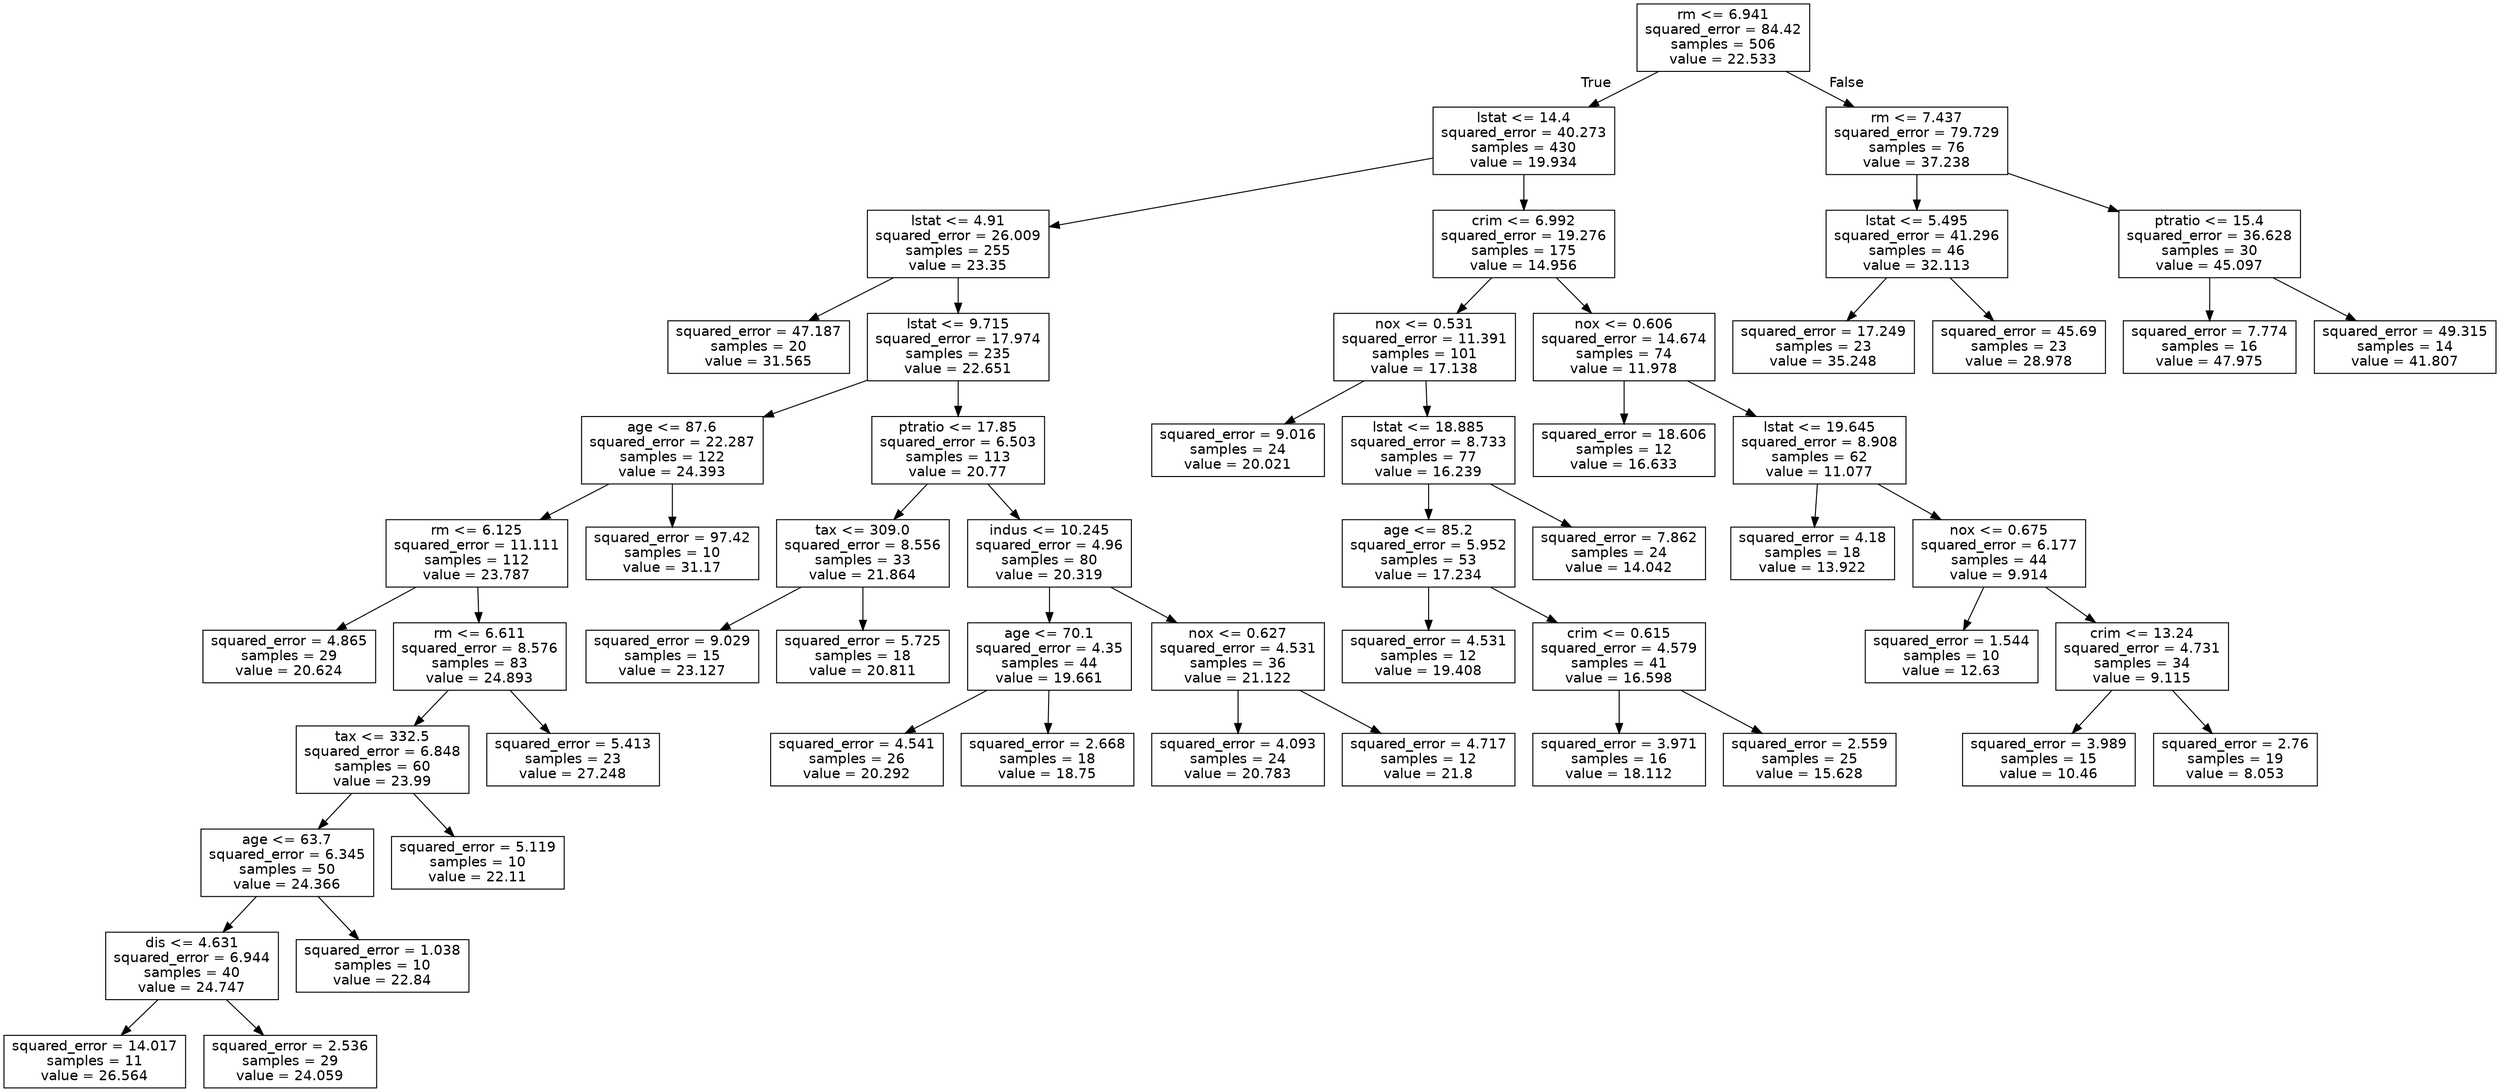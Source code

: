 digraph Tree {
node [shape=box, fontname="helvetica"] ;
edge [fontname="helvetica"] ;
0 [label="rm <= 6.941\nsquared_error = 84.42\nsamples = 506\nvalue = 22.533"] ;
1 [label="lstat <= 14.4\nsquared_error = 40.273\nsamples = 430\nvalue = 19.934"] ;
0 -> 1 [labeldistance=2.5, labelangle=45, headlabel="True"] ;
2 [label="lstat <= 4.91\nsquared_error = 26.009\nsamples = 255\nvalue = 23.35"] ;
1 -> 2 ;
3 [label="squared_error = 47.187\nsamples = 20\nvalue = 31.565"] ;
2 -> 3 ;
4 [label="lstat <= 9.715\nsquared_error = 17.974\nsamples = 235\nvalue = 22.651"] ;
2 -> 4 ;
5 [label="age <= 87.6\nsquared_error = 22.287\nsamples = 122\nvalue = 24.393"] ;
4 -> 5 ;
6 [label="rm <= 6.125\nsquared_error = 11.111\nsamples = 112\nvalue = 23.787"] ;
5 -> 6 ;
7 [label="squared_error = 4.865\nsamples = 29\nvalue = 20.624"] ;
6 -> 7 ;
8 [label="rm <= 6.611\nsquared_error = 8.576\nsamples = 83\nvalue = 24.893"] ;
6 -> 8 ;
9 [label="tax <= 332.5\nsquared_error = 6.848\nsamples = 60\nvalue = 23.99"] ;
8 -> 9 ;
10 [label="age <= 63.7\nsquared_error = 6.345\nsamples = 50\nvalue = 24.366"] ;
9 -> 10 ;
11 [label="dis <= 4.631\nsquared_error = 6.944\nsamples = 40\nvalue = 24.747"] ;
10 -> 11 ;
12 [label="squared_error = 14.017\nsamples = 11\nvalue = 26.564"] ;
11 -> 12 ;
13 [label="squared_error = 2.536\nsamples = 29\nvalue = 24.059"] ;
11 -> 13 ;
14 [label="squared_error = 1.038\nsamples = 10\nvalue = 22.84"] ;
10 -> 14 ;
15 [label="squared_error = 5.119\nsamples = 10\nvalue = 22.11"] ;
9 -> 15 ;
16 [label="squared_error = 5.413\nsamples = 23\nvalue = 27.248"] ;
8 -> 16 ;
17 [label="squared_error = 97.42\nsamples = 10\nvalue = 31.17"] ;
5 -> 17 ;
18 [label="ptratio <= 17.85\nsquared_error = 6.503\nsamples = 113\nvalue = 20.77"] ;
4 -> 18 ;
19 [label="tax <= 309.0\nsquared_error = 8.556\nsamples = 33\nvalue = 21.864"] ;
18 -> 19 ;
20 [label="squared_error = 9.029\nsamples = 15\nvalue = 23.127"] ;
19 -> 20 ;
21 [label="squared_error = 5.725\nsamples = 18\nvalue = 20.811"] ;
19 -> 21 ;
22 [label="indus <= 10.245\nsquared_error = 4.96\nsamples = 80\nvalue = 20.319"] ;
18 -> 22 ;
23 [label="age <= 70.1\nsquared_error = 4.35\nsamples = 44\nvalue = 19.661"] ;
22 -> 23 ;
24 [label="squared_error = 4.541\nsamples = 26\nvalue = 20.292"] ;
23 -> 24 ;
25 [label="squared_error = 2.668\nsamples = 18\nvalue = 18.75"] ;
23 -> 25 ;
26 [label="nox <= 0.627\nsquared_error = 4.531\nsamples = 36\nvalue = 21.122"] ;
22 -> 26 ;
27 [label="squared_error = 4.093\nsamples = 24\nvalue = 20.783"] ;
26 -> 27 ;
28 [label="squared_error = 4.717\nsamples = 12\nvalue = 21.8"] ;
26 -> 28 ;
29 [label="crim <= 6.992\nsquared_error = 19.276\nsamples = 175\nvalue = 14.956"] ;
1 -> 29 ;
30 [label="nox <= 0.531\nsquared_error = 11.391\nsamples = 101\nvalue = 17.138"] ;
29 -> 30 ;
31 [label="squared_error = 9.016\nsamples = 24\nvalue = 20.021"] ;
30 -> 31 ;
32 [label="lstat <= 18.885\nsquared_error = 8.733\nsamples = 77\nvalue = 16.239"] ;
30 -> 32 ;
33 [label="age <= 85.2\nsquared_error = 5.952\nsamples = 53\nvalue = 17.234"] ;
32 -> 33 ;
34 [label="squared_error = 4.531\nsamples = 12\nvalue = 19.408"] ;
33 -> 34 ;
35 [label="crim <= 0.615\nsquared_error = 4.579\nsamples = 41\nvalue = 16.598"] ;
33 -> 35 ;
36 [label="squared_error = 3.971\nsamples = 16\nvalue = 18.112"] ;
35 -> 36 ;
37 [label="squared_error = 2.559\nsamples = 25\nvalue = 15.628"] ;
35 -> 37 ;
38 [label="squared_error = 7.862\nsamples = 24\nvalue = 14.042"] ;
32 -> 38 ;
39 [label="nox <= 0.606\nsquared_error = 14.674\nsamples = 74\nvalue = 11.978"] ;
29 -> 39 ;
40 [label="squared_error = 18.606\nsamples = 12\nvalue = 16.633"] ;
39 -> 40 ;
41 [label="lstat <= 19.645\nsquared_error = 8.908\nsamples = 62\nvalue = 11.077"] ;
39 -> 41 ;
42 [label="squared_error = 4.18\nsamples = 18\nvalue = 13.922"] ;
41 -> 42 ;
43 [label="nox <= 0.675\nsquared_error = 6.177\nsamples = 44\nvalue = 9.914"] ;
41 -> 43 ;
44 [label="squared_error = 1.544\nsamples = 10\nvalue = 12.63"] ;
43 -> 44 ;
45 [label="crim <= 13.24\nsquared_error = 4.731\nsamples = 34\nvalue = 9.115"] ;
43 -> 45 ;
46 [label="squared_error = 3.989\nsamples = 15\nvalue = 10.46"] ;
45 -> 46 ;
47 [label="squared_error = 2.76\nsamples = 19\nvalue = 8.053"] ;
45 -> 47 ;
48 [label="rm <= 7.437\nsquared_error = 79.729\nsamples = 76\nvalue = 37.238"] ;
0 -> 48 [labeldistance=2.5, labelangle=-45, headlabel="False"] ;
49 [label="lstat <= 5.495\nsquared_error = 41.296\nsamples = 46\nvalue = 32.113"] ;
48 -> 49 ;
50 [label="squared_error = 17.249\nsamples = 23\nvalue = 35.248"] ;
49 -> 50 ;
51 [label="squared_error = 45.69\nsamples = 23\nvalue = 28.978"] ;
49 -> 51 ;
52 [label="ptratio <= 15.4\nsquared_error = 36.628\nsamples = 30\nvalue = 45.097"] ;
48 -> 52 ;
53 [label="squared_error = 7.774\nsamples = 16\nvalue = 47.975"] ;
52 -> 53 ;
54 [label="squared_error = 49.315\nsamples = 14\nvalue = 41.807"] ;
52 -> 54 ;
}